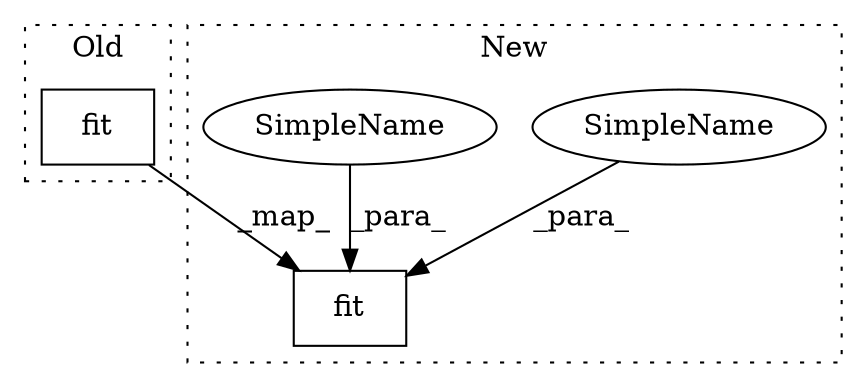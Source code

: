 digraph G {
subgraph cluster0 {
1 [label="fit" a="32" s="3145,3219" l="4,1" shape="box"];
label = "Old";
style="dotted";
}
subgraph cluster1 {
2 [label="fit" a="32" s="4888,5019" l="4,1" shape="box"];
3 [label="SimpleName" a="42" s="" l="" shape="ellipse"];
4 [label="SimpleName" a="42" s="4997" l="9" shape="ellipse"];
label = "New";
style="dotted";
}
1 -> 2 [label="_map_"];
3 -> 2 [label="_para_"];
4 -> 2 [label="_para_"];
}